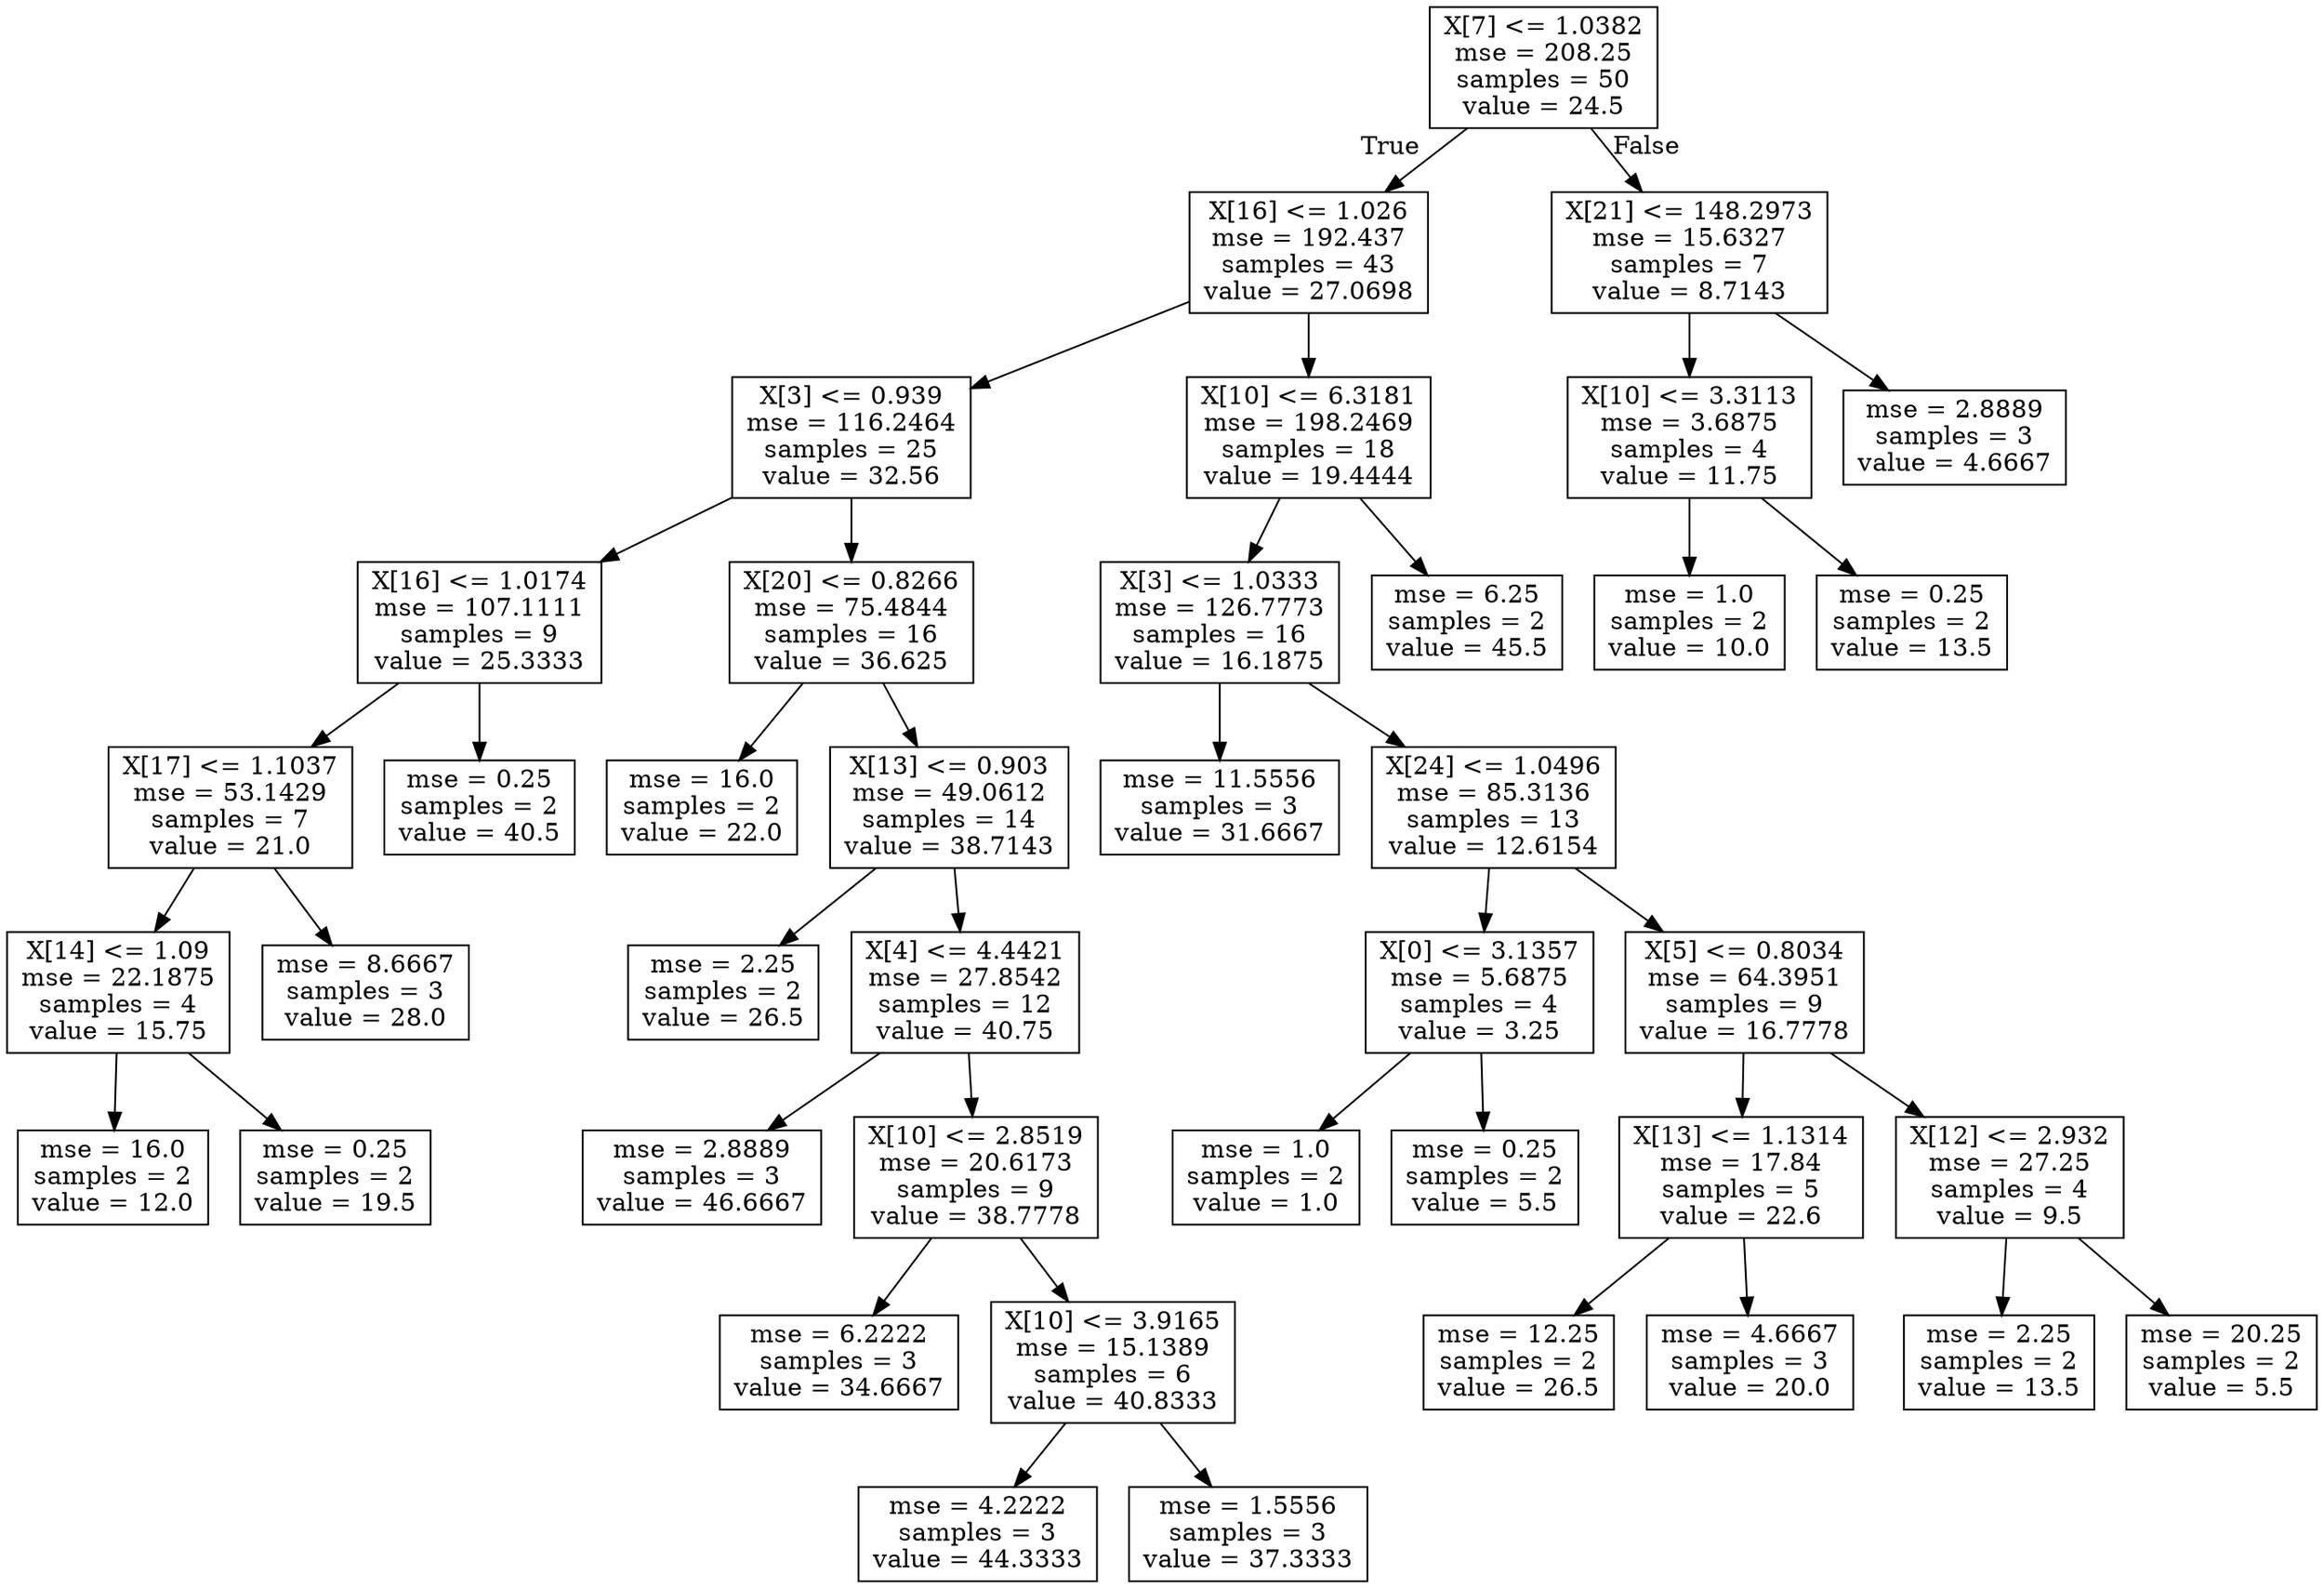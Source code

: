 digraph Tree {
node [shape=box] ;
0 [label="X[7] <= 1.0382\nmse = 208.25\nsamples = 50\nvalue = 24.5"] ;
1 [label="X[16] <= 1.026\nmse = 192.437\nsamples = 43\nvalue = 27.0698"] ;
0 -> 1 [labeldistance=2.5, labelangle=45, headlabel="True"] ;
2 [label="X[3] <= 0.939\nmse = 116.2464\nsamples = 25\nvalue = 32.56"] ;
1 -> 2 ;
3 [label="X[16] <= 1.0174\nmse = 107.1111\nsamples = 9\nvalue = 25.3333"] ;
2 -> 3 ;
4 [label="X[17] <= 1.1037\nmse = 53.1429\nsamples = 7\nvalue = 21.0"] ;
3 -> 4 ;
5 [label="X[14] <= 1.09\nmse = 22.1875\nsamples = 4\nvalue = 15.75"] ;
4 -> 5 ;
6 [label="mse = 16.0\nsamples = 2\nvalue = 12.0"] ;
5 -> 6 ;
7 [label="mse = 0.25\nsamples = 2\nvalue = 19.5"] ;
5 -> 7 ;
8 [label="mse = 8.6667\nsamples = 3\nvalue = 28.0"] ;
4 -> 8 ;
9 [label="mse = 0.25\nsamples = 2\nvalue = 40.5"] ;
3 -> 9 ;
10 [label="X[20] <= 0.8266\nmse = 75.4844\nsamples = 16\nvalue = 36.625"] ;
2 -> 10 ;
11 [label="mse = 16.0\nsamples = 2\nvalue = 22.0"] ;
10 -> 11 ;
12 [label="X[13] <= 0.903\nmse = 49.0612\nsamples = 14\nvalue = 38.7143"] ;
10 -> 12 ;
13 [label="mse = 2.25\nsamples = 2\nvalue = 26.5"] ;
12 -> 13 ;
14 [label="X[4] <= 4.4421\nmse = 27.8542\nsamples = 12\nvalue = 40.75"] ;
12 -> 14 ;
15 [label="mse = 2.8889\nsamples = 3\nvalue = 46.6667"] ;
14 -> 15 ;
16 [label="X[10] <= 2.8519\nmse = 20.6173\nsamples = 9\nvalue = 38.7778"] ;
14 -> 16 ;
17 [label="mse = 6.2222\nsamples = 3\nvalue = 34.6667"] ;
16 -> 17 ;
18 [label="X[10] <= 3.9165\nmse = 15.1389\nsamples = 6\nvalue = 40.8333"] ;
16 -> 18 ;
19 [label="mse = 4.2222\nsamples = 3\nvalue = 44.3333"] ;
18 -> 19 ;
20 [label="mse = 1.5556\nsamples = 3\nvalue = 37.3333"] ;
18 -> 20 ;
21 [label="X[10] <= 6.3181\nmse = 198.2469\nsamples = 18\nvalue = 19.4444"] ;
1 -> 21 ;
22 [label="X[3] <= 1.0333\nmse = 126.7773\nsamples = 16\nvalue = 16.1875"] ;
21 -> 22 ;
23 [label="mse = 11.5556\nsamples = 3\nvalue = 31.6667"] ;
22 -> 23 ;
24 [label="X[24] <= 1.0496\nmse = 85.3136\nsamples = 13\nvalue = 12.6154"] ;
22 -> 24 ;
25 [label="X[0] <= 3.1357\nmse = 5.6875\nsamples = 4\nvalue = 3.25"] ;
24 -> 25 ;
26 [label="mse = 1.0\nsamples = 2\nvalue = 1.0"] ;
25 -> 26 ;
27 [label="mse = 0.25\nsamples = 2\nvalue = 5.5"] ;
25 -> 27 ;
28 [label="X[5] <= 0.8034\nmse = 64.3951\nsamples = 9\nvalue = 16.7778"] ;
24 -> 28 ;
29 [label="X[13] <= 1.1314\nmse = 17.84\nsamples = 5\nvalue = 22.6"] ;
28 -> 29 ;
30 [label="mse = 12.25\nsamples = 2\nvalue = 26.5"] ;
29 -> 30 ;
31 [label="mse = 4.6667\nsamples = 3\nvalue = 20.0"] ;
29 -> 31 ;
32 [label="X[12] <= 2.932\nmse = 27.25\nsamples = 4\nvalue = 9.5"] ;
28 -> 32 ;
33 [label="mse = 2.25\nsamples = 2\nvalue = 13.5"] ;
32 -> 33 ;
34 [label="mse = 20.25\nsamples = 2\nvalue = 5.5"] ;
32 -> 34 ;
35 [label="mse = 6.25\nsamples = 2\nvalue = 45.5"] ;
21 -> 35 ;
36 [label="X[21] <= 148.2973\nmse = 15.6327\nsamples = 7\nvalue = 8.7143"] ;
0 -> 36 [labeldistance=2.5, labelangle=-45, headlabel="False"] ;
37 [label="X[10] <= 3.3113\nmse = 3.6875\nsamples = 4\nvalue = 11.75"] ;
36 -> 37 ;
38 [label="mse = 1.0\nsamples = 2\nvalue = 10.0"] ;
37 -> 38 ;
39 [label="mse = 0.25\nsamples = 2\nvalue = 13.5"] ;
37 -> 39 ;
40 [label="mse = 2.8889\nsamples = 3\nvalue = 4.6667"] ;
36 -> 40 ;
}